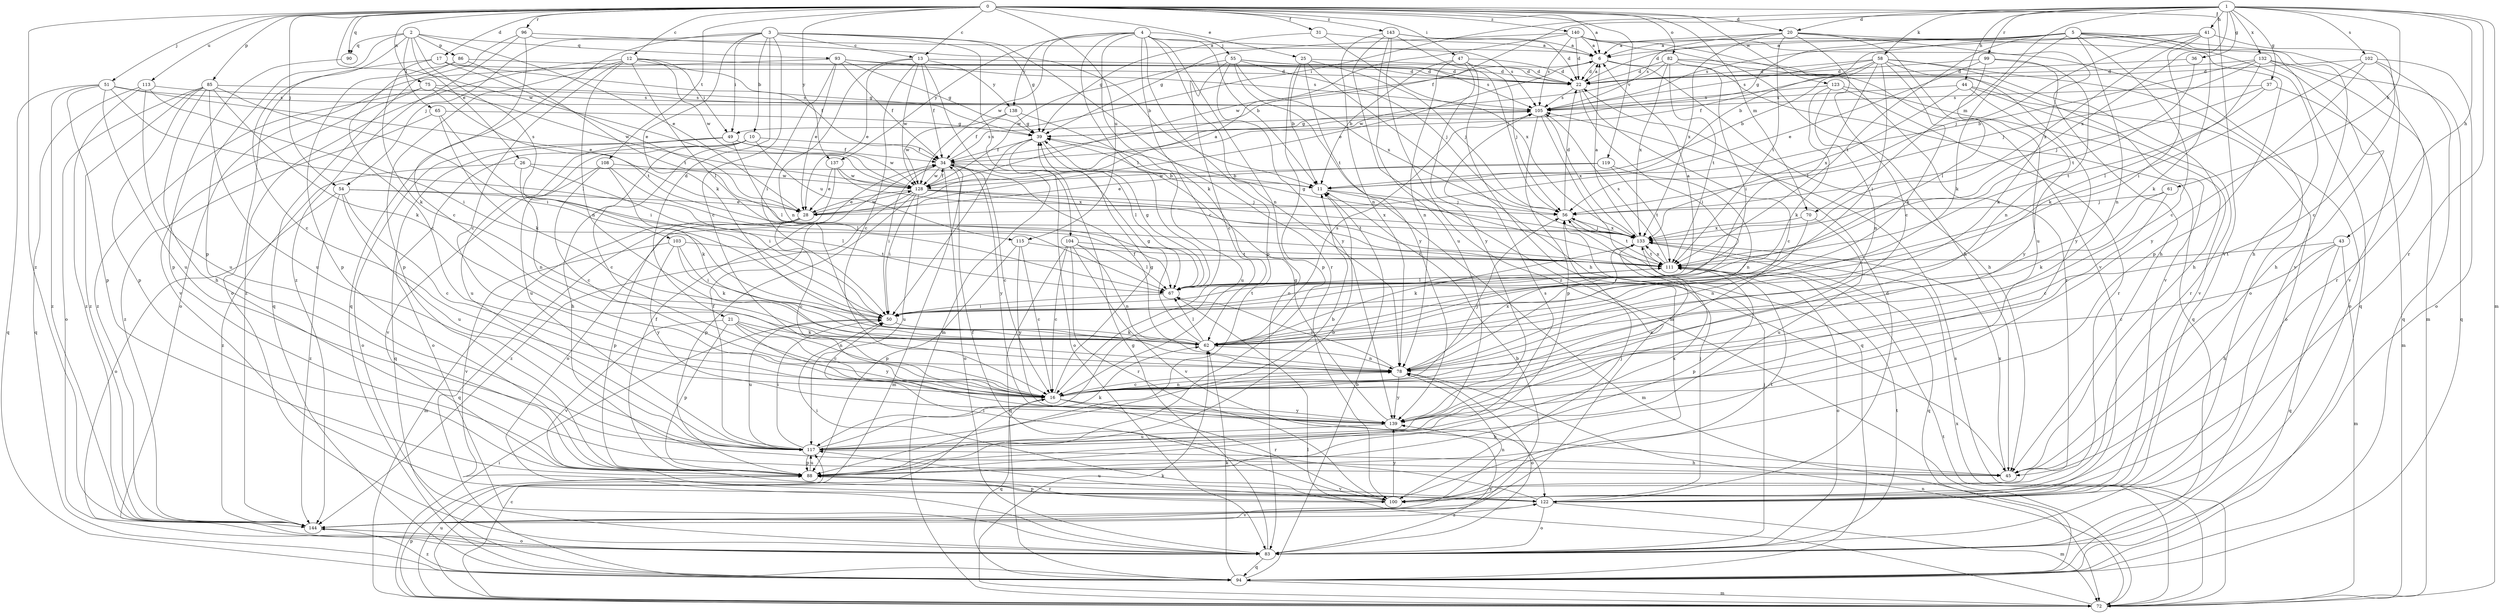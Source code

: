 strict digraph  {
0;
1;
2;
3;
4;
5;
6;
10;
11;
12;
13;
16;
17;
20;
21;
22;
25;
26;
28;
31;
34;
36;
37;
39;
41;
43;
44;
45;
47;
49;
50;
51;
54;
55;
56;
58;
61;
62;
65;
67;
70;
72;
75;
78;
82;
83;
85;
86;
88;
90;
93;
94;
96;
99;
100;
102;
103;
104;
105;
108;
111;
113;
115;
117;
119;
122;
123;
128;
132;
133;
137;
138;
139;
140;
143;
144;
0 -> 6  [label=a];
0 -> 12  [label=c];
0 -> 13  [label=c];
0 -> 17  [label=d];
0 -> 20  [label=d];
0 -> 25  [label=e];
0 -> 31  [label=f];
0 -> 47  [label=i];
0 -> 51  [label=j];
0 -> 54  [label=j];
0 -> 70  [label=m];
0 -> 75  [label=n];
0 -> 82  [label=o];
0 -> 85  [label=p];
0 -> 90  [label=q];
0 -> 96  [label=r];
0 -> 108  [label=t];
0 -> 113  [label=u];
0 -> 115  [label=u];
0 -> 119  [label=v];
0 -> 122  [label=v];
0 -> 123  [label=w];
0 -> 128  [label=w];
0 -> 137  [label=y];
0 -> 140  [label=z];
0 -> 143  [label=z];
0 -> 144  [label=z];
1 -> 20  [label=d];
1 -> 34  [label=f];
1 -> 36  [label=g];
1 -> 37  [label=g];
1 -> 41  [label=h];
1 -> 43  [label=h];
1 -> 44  [label=h];
1 -> 49  [label=i];
1 -> 58  [label=k];
1 -> 61  [label=k];
1 -> 70  [label=m];
1 -> 72  [label=m];
1 -> 99  [label=r];
1 -> 100  [label=r];
1 -> 102  [label=s];
1 -> 132  [label=x];
1 -> 133  [label=x];
2 -> 26  [label=e];
2 -> 28  [label=e];
2 -> 65  [label=l];
2 -> 83  [label=o];
2 -> 86  [label=p];
2 -> 88  [label=p];
2 -> 90  [label=q];
2 -> 93  [label=q];
2 -> 103  [label=s];
3 -> 10  [label=b];
3 -> 13  [label=c];
3 -> 16  [label=c];
3 -> 21  [label=d];
3 -> 39  [label=g];
3 -> 49  [label=i];
3 -> 54  [label=j];
3 -> 62  [label=k];
3 -> 94  [label=q];
3 -> 100  [label=r];
3 -> 104  [label=s];
4 -> 11  [label=b];
4 -> 16  [label=c];
4 -> 55  [label=j];
4 -> 62  [label=k];
4 -> 67  [label=l];
4 -> 78  [label=n];
4 -> 83  [label=o];
4 -> 88  [label=p];
4 -> 105  [label=s];
4 -> 128  [label=w];
4 -> 137  [label=y];
4 -> 138  [label=y];
5 -> 6  [label=a];
5 -> 11  [label=b];
5 -> 16  [label=c];
5 -> 22  [label=d];
5 -> 39  [label=g];
5 -> 45  [label=h];
5 -> 62  [label=k];
5 -> 72  [label=m];
5 -> 78  [label=n];
5 -> 88  [label=p];
5 -> 111  [label=t];
5 -> 122  [label=v];
6 -> 22  [label=d];
6 -> 28  [label=e];
6 -> 45  [label=h];
6 -> 94  [label=q];
10 -> 16  [label=c];
10 -> 34  [label=f];
10 -> 45  [label=h];
10 -> 83  [label=o];
10 -> 115  [label=u];
10 -> 117  [label=u];
11 -> 56  [label=j];
11 -> 72  [label=m];
12 -> 16  [label=c];
12 -> 22  [label=d];
12 -> 39  [label=g];
12 -> 49  [label=i];
12 -> 67  [label=l];
12 -> 78  [label=n];
12 -> 88  [label=p];
12 -> 128  [label=w];
12 -> 144  [label=z];
13 -> 16  [label=c];
13 -> 22  [label=d];
13 -> 28  [label=e];
13 -> 34  [label=f];
13 -> 72  [label=m];
13 -> 78  [label=n];
13 -> 128  [label=w];
13 -> 138  [label=y];
16 -> 39  [label=g];
16 -> 45  [label=h];
16 -> 56  [label=j];
16 -> 78  [label=n];
16 -> 94  [label=q];
16 -> 100  [label=r];
16 -> 139  [label=y];
17 -> 16  [label=c];
17 -> 22  [label=d];
17 -> 28  [label=e];
17 -> 34  [label=f];
17 -> 62  [label=k];
20 -> 6  [label=a];
20 -> 16  [label=c];
20 -> 45  [label=h];
20 -> 94  [label=q];
20 -> 105  [label=s];
20 -> 111  [label=t];
20 -> 117  [label=u];
20 -> 133  [label=x];
21 -> 16  [label=c];
21 -> 62  [label=k];
21 -> 78  [label=n];
21 -> 88  [label=p];
21 -> 122  [label=v];
21 -> 139  [label=y];
22 -> 6  [label=a];
22 -> 16  [label=c];
22 -> 50  [label=i];
22 -> 105  [label=s];
25 -> 11  [label=b];
25 -> 22  [label=d];
25 -> 45  [label=h];
25 -> 56  [label=j];
25 -> 88  [label=p];
25 -> 139  [label=y];
26 -> 11  [label=b];
26 -> 50  [label=i];
26 -> 78  [label=n];
26 -> 144  [label=z];
28 -> 6  [label=a];
28 -> 16  [label=c];
28 -> 72  [label=m];
28 -> 88  [label=p];
28 -> 94  [label=q];
28 -> 128  [label=w];
31 -> 6  [label=a];
31 -> 39  [label=g];
31 -> 133  [label=x];
34 -> 11  [label=b];
34 -> 16  [label=c];
34 -> 50  [label=i];
34 -> 72  [label=m];
34 -> 83  [label=o];
34 -> 105  [label=s];
34 -> 128  [label=w];
34 -> 139  [label=y];
36 -> 22  [label=d];
36 -> 111  [label=t];
37 -> 56  [label=j];
37 -> 72  [label=m];
37 -> 105  [label=s];
37 -> 111  [label=t];
39 -> 34  [label=f];
39 -> 50  [label=i];
39 -> 67  [label=l];
39 -> 83  [label=o];
41 -> 6  [label=a];
41 -> 16  [label=c];
41 -> 50  [label=i];
41 -> 56  [label=j];
41 -> 62  [label=k];
41 -> 105  [label=s];
41 -> 133  [label=x];
43 -> 16  [label=c];
43 -> 45  [label=h];
43 -> 72  [label=m];
43 -> 94  [label=q];
43 -> 111  [label=t];
44 -> 83  [label=o];
44 -> 100  [label=r];
44 -> 105  [label=s];
44 -> 133  [label=x];
44 -> 139  [label=y];
45 -> 133  [label=x];
47 -> 11  [label=b];
47 -> 22  [label=d];
47 -> 56  [label=j];
47 -> 78  [label=n];
47 -> 100  [label=r];
47 -> 139  [label=y];
49 -> 34  [label=f];
49 -> 67  [label=l];
49 -> 83  [label=o];
49 -> 94  [label=q];
49 -> 117  [label=u];
49 -> 128  [label=w];
50 -> 62  [label=k];
50 -> 111  [label=t];
50 -> 117  [label=u];
51 -> 28  [label=e];
51 -> 67  [label=l];
51 -> 88  [label=p];
51 -> 94  [label=q];
51 -> 105  [label=s];
51 -> 117  [label=u];
51 -> 144  [label=z];
54 -> 16  [label=c];
54 -> 28  [label=e];
54 -> 67  [label=l];
54 -> 83  [label=o];
54 -> 117  [label=u];
54 -> 144  [label=z];
55 -> 16  [label=c];
55 -> 22  [label=d];
55 -> 56  [label=j];
55 -> 105  [label=s];
55 -> 111  [label=t];
55 -> 128  [label=w];
55 -> 133  [label=x];
55 -> 139  [label=y];
56 -> 22  [label=d];
56 -> 111  [label=t];
56 -> 133  [label=x];
58 -> 11  [label=b];
58 -> 22  [label=d];
58 -> 34  [label=f];
58 -> 45  [label=h];
58 -> 50  [label=i];
58 -> 62  [label=k];
58 -> 67  [label=l];
58 -> 83  [label=o];
58 -> 105  [label=s];
58 -> 139  [label=y];
61 -> 16  [label=c];
61 -> 56  [label=j];
61 -> 62  [label=k];
62 -> 34  [label=f];
62 -> 39  [label=g];
62 -> 67  [label=l];
62 -> 78  [label=n];
62 -> 105  [label=s];
65 -> 39  [label=g];
65 -> 50  [label=i];
65 -> 62  [label=k];
65 -> 144  [label=z];
67 -> 6  [label=a];
67 -> 39  [label=g];
67 -> 50  [label=i];
70 -> 78  [label=n];
70 -> 117  [label=u];
70 -> 133  [label=x];
72 -> 16  [label=c];
72 -> 50  [label=i];
72 -> 62  [label=k];
72 -> 67  [label=l];
72 -> 78  [label=n];
72 -> 88  [label=p];
72 -> 105  [label=s];
72 -> 111  [label=t];
72 -> 117  [label=u];
72 -> 133  [label=x];
75 -> 105  [label=s];
75 -> 111  [label=t];
75 -> 122  [label=v];
75 -> 128  [label=w];
75 -> 144  [label=z];
78 -> 16  [label=c];
78 -> 67  [label=l];
78 -> 83  [label=o];
78 -> 133  [label=x];
78 -> 139  [label=y];
82 -> 22  [label=d];
82 -> 50  [label=i];
82 -> 100  [label=r];
82 -> 111  [label=t];
82 -> 122  [label=v];
82 -> 128  [label=w];
82 -> 133  [label=x];
83 -> 39  [label=g];
83 -> 56  [label=j];
83 -> 94  [label=q];
83 -> 111  [label=t];
83 -> 139  [label=y];
85 -> 45  [label=h];
85 -> 50  [label=i];
85 -> 62  [label=k];
85 -> 83  [label=o];
85 -> 88  [label=p];
85 -> 105  [label=s];
85 -> 117  [label=u];
85 -> 144  [label=z];
86 -> 16  [label=c];
86 -> 22  [label=d];
86 -> 88  [label=p];
86 -> 111  [label=t];
88 -> 11  [label=b];
88 -> 34  [label=f];
88 -> 100  [label=r];
88 -> 105  [label=s];
88 -> 117  [label=u];
88 -> 122  [label=v];
88 -> 133  [label=x];
90 -> 88  [label=p];
93 -> 22  [label=d];
93 -> 28  [label=e];
93 -> 34  [label=f];
93 -> 39  [label=g];
93 -> 50  [label=i];
93 -> 83  [label=o];
93 -> 105  [label=s];
94 -> 11  [label=b];
94 -> 62  [label=k];
94 -> 72  [label=m];
94 -> 144  [label=z];
96 -> 6  [label=a];
96 -> 11  [label=b];
96 -> 16  [label=c];
96 -> 94  [label=q];
96 -> 144  [label=z];
99 -> 22  [label=d];
99 -> 28  [label=e];
99 -> 62  [label=k];
99 -> 67  [label=l];
99 -> 78  [label=n];
100 -> 34  [label=f];
100 -> 50  [label=i];
100 -> 56  [label=j];
100 -> 88  [label=p];
100 -> 111  [label=t];
100 -> 117  [label=u];
100 -> 139  [label=y];
102 -> 22  [label=d];
102 -> 62  [label=k];
102 -> 83  [label=o];
102 -> 94  [label=q];
102 -> 122  [label=v];
102 -> 139  [label=y];
103 -> 50  [label=i];
103 -> 62  [label=k];
103 -> 111  [label=t];
103 -> 122  [label=v];
103 -> 139  [label=y];
104 -> 16  [label=c];
104 -> 67  [label=l];
104 -> 78  [label=n];
104 -> 94  [label=q];
104 -> 100  [label=r];
104 -> 111  [label=t];
104 -> 122  [label=v];
105 -> 39  [label=g];
105 -> 88  [label=p];
105 -> 94  [label=q];
105 -> 133  [label=x];
108 -> 16  [label=c];
108 -> 62  [label=k];
108 -> 67  [label=l];
108 -> 122  [label=v];
108 -> 128  [label=w];
111 -> 67  [label=l];
111 -> 83  [label=o];
111 -> 88  [label=p];
111 -> 105  [label=s];
111 -> 133  [label=x];
113 -> 50  [label=i];
113 -> 94  [label=q];
113 -> 105  [label=s];
113 -> 117  [label=u];
113 -> 144  [label=z];
115 -> 16  [label=c];
115 -> 88  [label=p];
115 -> 111  [label=t];
115 -> 139  [label=y];
117 -> 11  [label=b];
117 -> 34  [label=f];
117 -> 45  [label=h];
117 -> 50  [label=i];
117 -> 62  [label=k];
117 -> 88  [label=p];
119 -> 28  [label=e];
119 -> 78  [label=n];
119 -> 111  [label=t];
119 -> 128  [label=w];
122 -> 22  [label=d];
122 -> 50  [label=i];
122 -> 56  [label=j];
122 -> 72  [label=m];
122 -> 83  [label=o];
122 -> 144  [label=z];
123 -> 62  [label=k];
123 -> 78  [label=n];
123 -> 100  [label=r];
123 -> 105  [label=s];
123 -> 122  [label=v];
128 -> 28  [label=e];
128 -> 34  [label=f];
128 -> 50  [label=i];
128 -> 56  [label=j];
128 -> 88  [label=p];
128 -> 111  [label=t];
128 -> 117  [label=u];
128 -> 133  [label=x];
128 -> 144  [label=z];
132 -> 11  [label=b];
132 -> 22  [label=d];
132 -> 45  [label=h];
132 -> 56  [label=j];
132 -> 67  [label=l];
132 -> 94  [label=q];
132 -> 100  [label=r];
133 -> 6  [label=a];
133 -> 39  [label=g];
133 -> 56  [label=j];
133 -> 62  [label=k];
133 -> 94  [label=q];
133 -> 111  [label=t];
137 -> 28  [label=e];
137 -> 83  [label=o];
137 -> 128  [label=w];
137 -> 133  [label=x];
138 -> 34  [label=f];
138 -> 39  [label=g];
138 -> 117  [label=u];
138 -> 128  [label=w];
139 -> 39  [label=g];
139 -> 117  [label=u];
139 -> 133  [label=x];
140 -> 6  [label=a];
140 -> 22  [label=d];
140 -> 39  [label=g];
140 -> 45  [label=h];
140 -> 83  [label=o];
140 -> 105  [label=s];
140 -> 122  [label=v];
140 -> 128  [label=w];
143 -> 6  [label=a];
143 -> 22  [label=d];
143 -> 56  [label=j];
143 -> 72  [label=m];
143 -> 78  [label=n];
143 -> 117  [label=u];
143 -> 144  [label=z];
144 -> 11  [label=b];
144 -> 78  [label=n];
144 -> 83  [label=o];
144 -> 122  [label=v];
}
